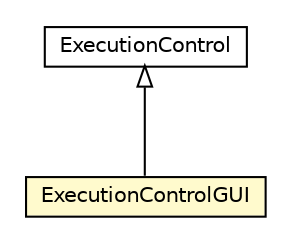 #!/usr/local/bin/dot
#
# Class diagram 
# Generated by UMLGraph version R5_6 (http://www.umlgraph.org/)
#

digraph G {
	edge [fontname="Helvetica",fontsize=10,labelfontname="Helvetica",labelfontsize=10];
	node [fontname="Helvetica",fontsize=10,shape=plaintext];
	nodesep=0.25;
	ranksep=0.5;
	// jason.control.ExecutionControlGUI
	c28438 [label=<<table title="jason.control.ExecutionControlGUI" border="0" cellborder="1" cellspacing="0" cellpadding="2" port="p" bgcolor="lemonChiffon" href="./ExecutionControlGUI.html">
		<tr><td><table border="0" cellspacing="0" cellpadding="1">
<tr><td align="center" balign="center"> ExecutionControlGUI </td></tr>
		</table></td></tr>
		</table>>, URL="./ExecutionControlGUI.html", fontname="Helvetica", fontcolor="black", fontsize=10.0];
	// jason.control.ExecutionControl
	c28439 [label=<<table title="jason.control.ExecutionControl" border="0" cellborder="1" cellspacing="0" cellpadding="2" port="p" href="./ExecutionControl.html">
		<tr><td><table border="0" cellspacing="0" cellpadding="1">
<tr><td align="center" balign="center"> ExecutionControl </td></tr>
		</table></td></tr>
		</table>>, URL="./ExecutionControl.html", fontname="Helvetica", fontcolor="black", fontsize=10.0];
	//jason.control.ExecutionControlGUI extends jason.control.ExecutionControl
	c28439:p -> c28438:p [dir=back,arrowtail=empty];
}

